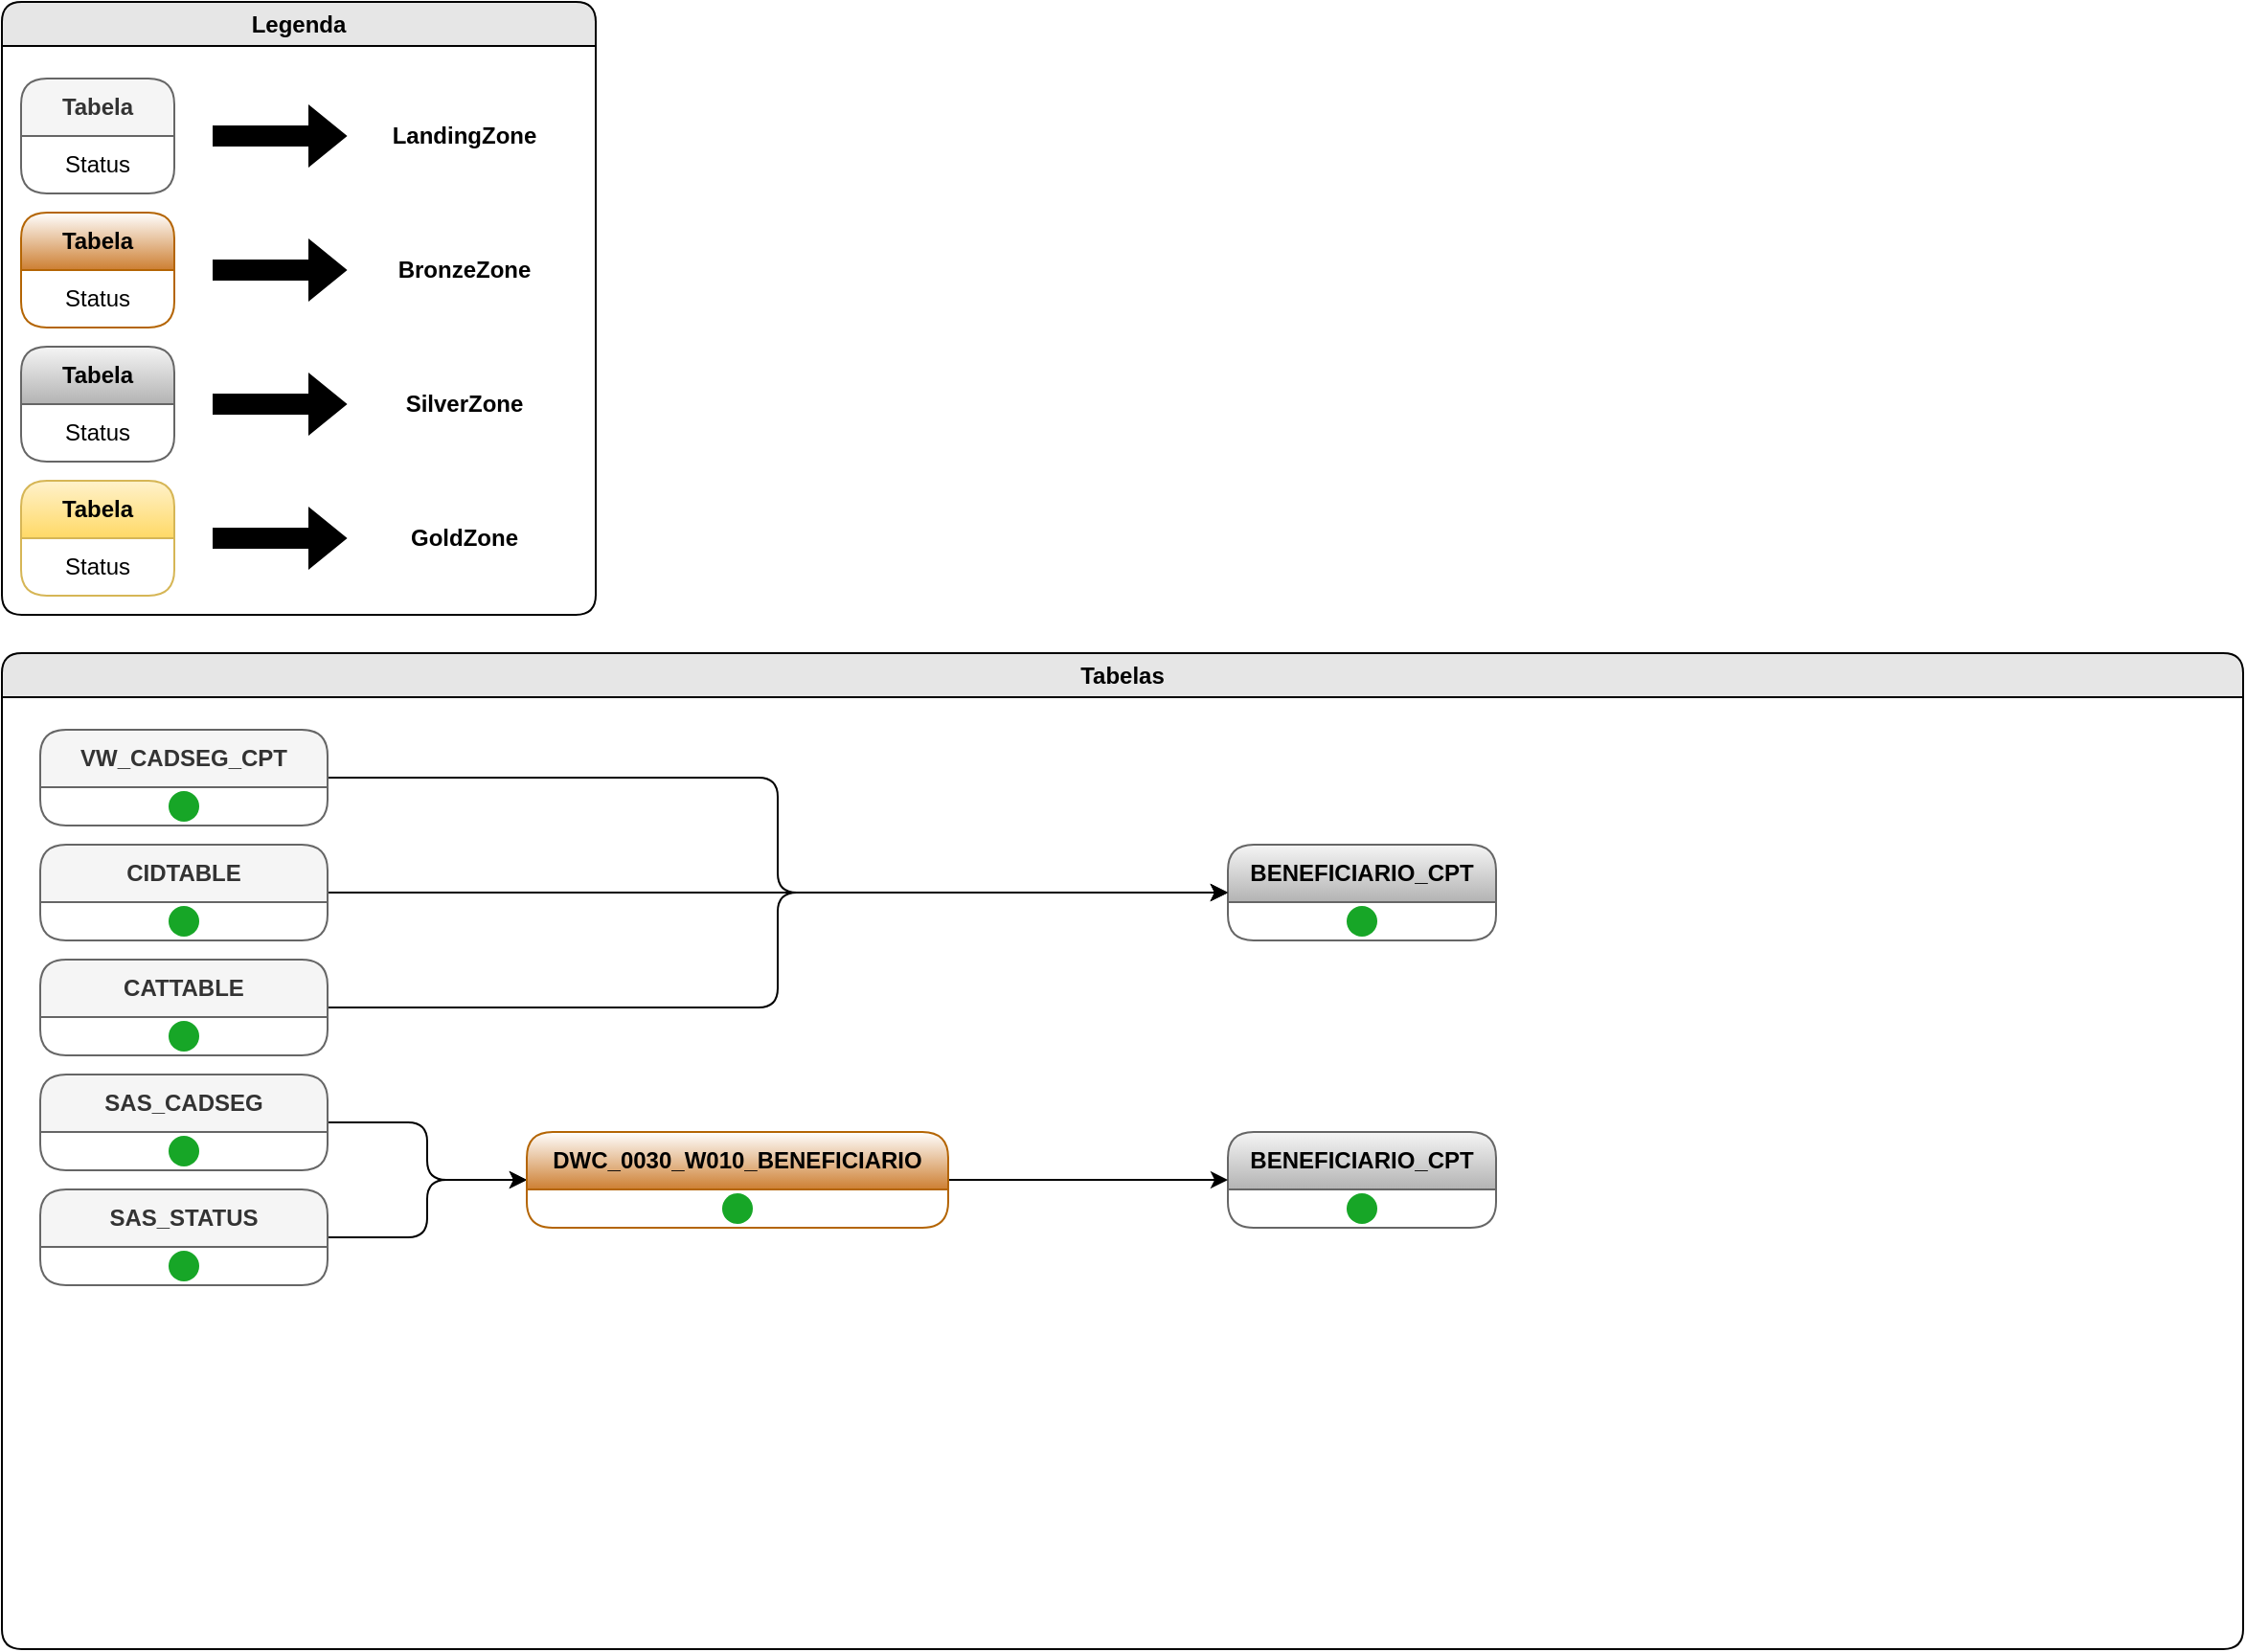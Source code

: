 <mxfile version="26.2.14">
  <diagram name="Página-1" id="uZQImiLDqvY5Ogg9PkUE">
    <mxGraphModel dx="1464" dy="832" grid="1" gridSize="10" guides="1" tooltips="1" connect="1" arrows="1" fold="1" page="1" pageScale="1" pageWidth="827" pageHeight="1169" math="0" shadow="0">
      <root>
        <mxCell id="0" />
        <mxCell id="1" parent="0" />
        <mxCell id="m03-V5paGQHoa6VUm2qM-88" value="Legenda" style="swimlane;whiteSpace=wrap;html=1;rounded=1;fillStyle=solid;strokeColor=default;align=center;verticalAlign=middle;fontFamily=Helvetica;fontSize=12;fontColor=default;fillColor=light-dark(#E6E6E6,#EDEDED);noLabel=0;container=1;dropTarget=1;collapsible=1;expand=1;" vertex="1" parent="1">
          <mxGeometry x="30" y="20" width="310" height="320" as="geometry">
            <mxRectangle x="30" y="20" width="90" height="30" as="alternateBounds" />
          </mxGeometry>
        </mxCell>
        <mxCell id="m03-V5paGQHoa6VUm2qM-89" value="&lt;b&gt;Tabela&lt;/b&gt;" style="swimlane;fontStyle=0;childLayout=stackLayout;horizontal=1;startSize=30;horizontalStack=0;resizeParent=1;resizeParentMax=0;resizeLast=0;collapsible=1;marginBottom=0;whiteSpace=wrap;html=1;rounded=1;fillStyle=solid;strokeColor=#666666;align=center;verticalAlign=middle;fontFamily=Helvetica;fontSize=12;fontColor=#333333;fillColor=#f5f5f5;" vertex="1" parent="m03-V5paGQHoa6VUm2qM-88">
          <mxGeometry x="10" y="40" width="80" height="60" as="geometry" />
        </mxCell>
        <mxCell id="m03-V5paGQHoa6VUm2qM-90" value="Status" style="text;align=center;verticalAlign=middle;spacingLeft=4;spacingRight=4;overflow=hidden;points=[[0,0.5],[1,0.5]];portConstraint=eastwest;rotatable=0;whiteSpace=wrap;html=1;fontFamily=Helvetica;fontSize=12;fillColor=none;" vertex="1" parent="m03-V5paGQHoa6VUm2qM-89">
          <mxGeometry y="30" width="80" height="30" as="geometry" />
        </mxCell>
        <mxCell id="m03-V5paGQHoa6VUm2qM-93" value="" style="shape=flexArrow;endArrow=classic;html=1;rounded=0;fontFamily=Helvetica;fontSize=12;fontColor=default;fillColor=#000000;fillStyle=solid;" edge="1" parent="m03-V5paGQHoa6VUm2qM-88">
          <mxGeometry width="50" height="50" relative="1" as="geometry">
            <mxPoint x="110" y="70" as="sourcePoint" />
            <mxPoint x="180" y="70" as="targetPoint" />
          </mxGeometry>
        </mxCell>
        <mxCell id="m03-V5paGQHoa6VUm2qM-94" value="LandingZone" style="text;strokeColor=none;fillColor=none;html=1;fontSize=12;fontStyle=1;verticalAlign=middle;align=center;fontFamily=Helvetica;fontColor=default;" vertex="1" parent="m03-V5paGQHoa6VUm2qM-88">
          <mxGeometry x="191" y="50" width="100" height="40" as="geometry" />
        </mxCell>
        <mxCell id="m03-V5paGQHoa6VUm2qM-97" value="&lt;b&gt;Tabela&lt;/b&gt;" style="swimlane;fontStyle=0;childLayout=stackLayout;horizontal=1;startSize=30;horizontalStack=0;resizeParent=1;resizeParentMax=0;resizeLast=0;collapsible=1;marginBottom=0;whiteSpace=wrap;html=1;rounded=1;fillStyle=hatch;strokeColor=#b46504;align=center;verticalAlign=middle;fontFamily=Helvetica;fontSize=12;fillColor=default;gradientColor=#CD7F32;" vertex="1" parent="m03-V5paGQHoa6VUm2qM-88">
          <mxGeometry x="10" y="110" width="80" height="60" as="geometry" />
        </mxCell>
        <mxCell id="m03-V5paGQHoa6VUm2qM-98" value="Status" style="text;strokeColor=none;fillColor=none;align=center;verticalAlign=middle;spacingLeft=4;spacingRight=4;overflow=hidden;points=[[0,0.5],[1,0.5]];portConstraint=eastwest;rotatable=0;whiteSpace=wrap;html=1;fontFamily=Helvetica;fontSize=12;fontColor=default;" vertex="1" parent="m03-V5paGQHoa6VUm2qM-97">
          <mxGeometry y="30" width="80" height="30" as="geometry" />
        </mxCell>
        <mxCell id="m03-V5paGQHoa6VUm2qM-99" value="" style="shape=flexArrow;endArrow=classic;html=1;rounded=0;fontFamily=Helvetica;fontSize=12;fontColor=default;fillColor=#000000;" edge="1" parent="m03-V5paGQHoa6VUm2qM-88">
          <mxGeometry width="50" height="50" relative="1" as="geometry">
            <mxPoint x="110" y="140" as="sourcePoint" />
            <mxPoint x="180" y="140" as="targetPoint" />
          </mxGeometry>
        </mxCell>
        <mxCell id="m03-V5paGQHoa6VUm2qM-100" value="BronzeZone" style="text;strokeColor=none;fillColor=none;html=1;fontSize=12;fontStyle=1;verticalAlign=middle;align=center;fontFamily=Helvetica;fontColor=default;" vertex="1" parent="m03-V5paGQHoa6VUm2qM-88">
          <mxGeometry x="191" y="120" width="100" height="40" as="geometry" />
        </mxCell>
        <mxCell id="m03-V5paGQHoa6VUm2qM-101" value="&lt;b&gt;Tabela&lt;/b&gt;" style="swimlane;fontStyle=0;childLayout=stackLayout;horizontal=1;startSize=30;horizontalStack=0;resizeParent=1;resizeParentMax=0;resizeLast=0;collapsible=1;marginBottom=0;whiteSpace=wrap;html=1;rounded=1;fillStyle=solid;strokeColor=#666666;align=center;verticalAlign=middle;fontFamily=Helvetica;fontSize=12;fillColor=#f5f5f5;gradientColor=#b3b3b3;" vertex="1" parent="m03-V5paGQHoa6VUm2qM-88">
          <mxGeometry x="10" y="180" width="80" height="60" as="geometry" />
        </mxCell>
        <mxCell id="m03-V5paGQHoa6VUm2qM-102" value="Status" style="text;strokeColor=none;fillColor=none;align=center;verticalAlign=middle;spacingLeft=4;spacingRight=4;overflow=hidden;points=[[0,0.5],[1,0.5]];portConstraint=eastwest;rotatable=0;whiteSpace=wrap;html=1;fontFamily=Helvetica;fontSize=12;fontColor=default;" vertex="1" parent="m03-V5paGQHoa6VUm2qM-101">
          <mxGeometry y="30" width="80" height="30" as="geometry" />
        </mxCell>
        <mxCell id="m03-V5paGQHoa6VUm2qM-103" value="" style="shape=flexArrow;endArrow=classic;html=1;rounded=0;fontFamily=Helvetica;fontSize=12;fontColor=default;strokeColor=#000000;fillColor=#000000;" edge="1" parent="m03-V5paGQHoa6VUm2qM-88">
          <mxGeometry width="50" height="50" relative="1" as="geometry">
            <mxPoint x="110" y="210" as="sourcePoint" />
            <mxPoint x="180" y="210" as="targetPoint" />
          </mxGeometry>
        </mxCell>
        <mxCell id="m03-V5paGQHoa6VUm2qM-104" value="SilverZone" style="text;strokeColor=none;fillColor=none;html=1;fontSize=12;fontStyle=1;verticalAlign=middle;align=center;fontFamily=Helvetica;fontColor=default;" vertex="1" parent="m03-V5paGQHoa6VUm2qM-88">
          <mxGeometry x="191" y="190" width="100" height="40" as="geometry" />
        </mxCell>
        <mxCell id="m03-V5paGQHoa6VUm2qM-105" value="&lt;b&gt;Tabela&lt;/b&gt;" style="swimlane;fontStyle=0;childLayout=stackLayout;horizontal=1;startSize=30;horizontalStack=0;resizeParent=1;resizeParentMax=0;resizeLast=0;collapsible=1;marginBottom=0;whiteSpace=wrap;html=1;rounded=1;fillStyle=hatch;strokeColor=#d6b656;align=center;verticalAlign=middle;fontFamily=Helvetica;fontSize=12;fillColor=#fff2cc;gradientColor=#ffd966;" vertex="1" parent="m03-V5paGQHoa6VUm2qM-88">
          <mxGeometry x="10" y="250" width="80" height="60" as="geometry" />
        </mxCell>
        <mxCell id="m03-V5paGQHoa6VUm2qM-106" value="Status" style="text;strokeColor=none;fillColor=none;align=center;verticalAlign=middle;spacingLeft=4;spacingRight=4;overflow=hidden;points=[[0,0.5],[1,0.5]];portConstraint=eastwest;rotatable=0;whiteSpace=wrap;html=1;fontFamily=Helvetica;fontSize=12;fontColor=default;" vertex="1" parent="m03-V5paGQHoa6VUm2qM-105">
          <mxGeometry y="30" width="80" height="30" as="geometry" />
        </mxCell>
        <mxCell id="m03-V5paGQHoa6VUm2qM-107" value="" style="shape=flexArrow;endArrow=classic;html=1;rounded=0;fontFamily=Helvetica;fontSize=12;fontColor=default;fillColor=#000000;" edge="1" parent="m03-V5paGQHoa6VUm2qM-88">
          <mxGeometry width="50" height="50" relative="1" as="geometry">
            <mxPoint x="110" y="280" as="sourcePoint" />
            <mxPoint x="180" y="280" as="targetPoint" />
          </mxGeometry>
        </mxCell>
        <mxCell id="m03-V5paGQHoa6VUm2qM-108" value="GoldZone" style="text;strokeColor=none;fillColor=none;html=1;fontSize=12;fontStyle=1;verticalAlign=middle;align=center;fontFamily=Helvetica;fontColor=default;" vertex="1" parent="m03-V5paGQHoa6VUm2qM-88">
          <mxGeometry x="191" y="260" width="100" height="40" as="geometry" />
        </mxCell>
        <mxCell id="m03-V5paGQHoa6VUm2qM-111" value="Tabelas" style="swimlane;whiteSpace=wrap;html=1;rounded=1;fillStyle=solid;strokeColor=default;align=center;verticalAlign=middle;fontFamily=Helvetica;fontSize=12;fontColor=default;fillColor=light-dark(#E6E6E6,#EDEDED);noLabel=0;container=1;dropTarget=1;collapsible=1;expand=1;" vertex="1" parent="1">
          <mxGeometry x="30" y="360" width="1170" height="520" as="geometry">
            <mxRectangle x="30" y="20" width="90" height="30" as="alternateBounds" />
          </mxGeometry>
        </mxCell>
        <mxCell id="m03-V5paGQHoa6VUm2qM-151" style="edgeStyle=elbowEdgeStyle;rounded=1;orthogonalLoop=1;jettySize=auto;html=1;entryX=0;entryY=0.5;entryDx=0;entryDy=0;fontFamily=Helvetica;fontSize=12;fontColor=default;curved=0;" edge="1" parent="m03-V5paGQHoa6VUm2qM-111" source="m03-V5paGQHoa6VUm2qM-132" target="m03-V5paGQHoa6VUm2qM-144">
          <mxGeometry relative="1" as="geometry" />
        </mxCell>
        <mxCell id="m03-V5paGQHoa6VUm2qM-132" value="&lt;b&gt;VW_CADSEG_CPT&lt;/b&gt;" style="swimlane;fontStyle=0;childLayout=stackLayout;horizontal=1;startSize=30;horizontalStack=0;resizeParent=1;resizeParentMax=0;resizeLast=0;collapsible=1;marginBottom=0;whiteSpace=wrap;html=1;rounded=1;fillStyle=solid;strokeColor=#666666;align=center;verticalAlign=middle;fontFamily=Helvetica;fontSize=12;fontColor=#333333;fillColor=#f5f5f5;" vertex="1" parent="m03-V5paGQHoa6VUm2qM-111">
          <mxGeometry x="20" y="40" width="150" height="50" as="geometry" />
        </mxCell>
        <mxCell id="m03-V5paGQHoa6VUm2qM-135" value="" style="shape=waypoint;sketch=0;fillStyle=solid;size=6;pointerEvents=1;points=[];fillColor=none;resizable=0;rotatable=0;perimeter=centerPerimeter;snapToPoint=1;rounded=1;strokeColor=light-dark(#17a627, #ededed);align=center;verticalAlign=middle;fontFamily=Helvetica;fontSize=12;fontColor=default;strokeWidth=6;" vertex="1" parent="m03-V5paGQHoa6VUm2qM-132">
          <mxGeometry y="30" width="150" height="20" as="geometry" />
        </mxCell>
        <mxCell id="m03-V5paGQHoa6VUm2qM-154" style="edgeStyle=elbowEdgeStyle;rounded=1;orthogonalLoop=1;jettySize=auto;html=1;entryX=0;entryY=0.5;entryDx=0;entryDy=0;fontFamily=Helvetica;fontSize=12;fontColor=default;curved=0;" edge="1" parent="m03-V5paGQHoa6VUm2qM-111" source="m03-V5paGQHoa6VUm2qM-140" target="m03-V5paGQHoa6VUm2qM-149">
          <mxGeometry relative="1" as="geometry" />
        </mxCell>
        <mxCell id="m03-V5paGQHoa6VUm2qM-140" value="&lt;b&gt;SAS_CADSEG&lt;/b&gt;" style="swimlane;fontStyle=0;childLayout=stackLayout;horizontal=1;startSize=30;horizontalStack=0;resizeParent=1;resizeParentMax=0;resizeLast=0;collapsible=1;marginBottom=0;whiteSpace=wrap;html=1;rounded=1;fillStyle=solid;strokeColor=#666666;align=center;verticalAlign=middle;fontFamily=Helvetica;fontSize=12;fontColor=#333333;fillColor=#f5f5f5;" vertex="1" parent="m03-V5paGQHoa6VUm2qM-111">
          <mxGeometry x="20" y="220" width="150" height="50" as="geometry" />
        </mxCell>
        <mxCell id="m03-V5paGQHoa6VUm2qM-141" value="" style="shape=waypoint;sketch=0;fillStyle=solid;size=6;pointerEvents=1;points=[];fillColor=none;resizable=0;rotatable=0;perimeter=centerPerimeter;snapToPoint=1;rounded=1;strokeColor=light-dark(#17a627, #ededed);align=center;verticalAlign=middle;fontFamily=Helvetica;fontSize=12;fontColor=default;strokeWidth=6;" vertex="1" parent="m03-V5paGQHoa6VUm2qM-140">
          <mxGeometry y="30" width="150" height="20" as="geometry" />
        </mxCell>
        <mxCell id="m03-V5paGQHoa6VUm2qM-155" style="edgeStyle=elbowEdgeStyle;rounded=1;orthogonalLoop=1;jettySize=auto;html=1;entryX=0;entryY=0.5;entryDx=0;entryDy=0;fontFamily=Helvetica;fontSize=12;fontColor=default;curved=0;" edge="1" parent="m03-V5paGQHoa6VUm2qM-111" source="m03-V5paGQHoa6VUm2qM-142" target="m03-V5paGQHoa6VUm2qM-149">
          <mxGeometry relative="1" as="geometry" />
        </mxCell>
        <mxCell id="m03-V5paGQHoa6VUm2qM-142" value="&lt;b&gt;SAS_STATUS&lt;/b&gt;" style="swimlane;fontStyle=0;childLayout=stackLayout;horizontal=1;startSize=30;horizontalStack=0;resizeParent=1;resizeParentMax=0;resizeLast=0;collapsible=1;marginBottom=0;whiteSpace=wrap;html=1;rounded=1;fillStyle=solid;strokeColor=#666666;align=center;verticalAlign=middle;fontFamily=Helvetica;fontSize=12;fontColor=#333333;fillColor=#f5f5f5;" vertex="1" parent="m03-V5paGQHoa6VUm2qM-111">
          <mxGeometry x="20" y="280" width="150" height="50" as="geometry" />
        </mxCell>
        <mxCell id="m03-V5paGQHoa6VUm2qM-143" value="" style="shape=waypoint;sketch=0;fillStyle=solid;size=6;pointerEvents=1;points=[];fillColor=none;resizable=0;rotatable=0;perimeter=centerPerimeter;snapToPoint=1;rounded=1;strokeColor=light-dark(#17a627, #ededed);align=center;verticalAlign=middle;fontFamily=Helvetica;fontSize=12;fontColor=default;strokeWidth=6;" vertex="1" parent="m03-V5paGQHoa6VUm2qM-142">
          <mxGeometry y="30" width="150" height="20" as="geometry" />
        </mxCell>
        <mxCell id="m03-V5paGQHoa6VUm2qM-144" value="&lt;b&gt;BENEFICIARIO_CPT&lt;/b&gt;" style="swimlane;fontStyle=0;childLayout=stackLayout;horizontal=1;startSize=30;horizontalStack=0;resizeParent=1;resizeParentMax=0;resizeLast=0;collapsible=1;marginBottom=0;whiteSpace=wrap;html=1;rounded=1;fillStyle=solid;strokeColor=#666666;align=center;verticalAlign=middle;fontFamily=Helvetica;fontSize=12;fillColor=#f5f5f5;gradientColor=#b3b3b3;" vertex="1" parent="m03-V5paGQHoa6VUm2qM-111">
          <mxGeometry x="640" y="100" width="140" height="50" as="geometry" />
        </mxCell>
        <mxCell id="m03-V5paGQHoa6VUm2qM-146" value="" style="shape=waypoint;sketch=0;fillStyle=solid;size=6;pointerEvents=1;points=[];fillColor=none;resizable=0;rotatable=0;perimeter=centerPerimeter;snapToPoint=1;rounded=1;strokeColor=light-dark(#17a627, #ededed);align=center;verticalAlign=middle;fontFamily=Helvetica;fontSize=12;fontColor=default;strokeWidth=6;" vertex="1" parent="m03-V5paGQHoa6VUm2qM-144">
          <mxGeometry y="30" width="140" height="20" as="geometry" />
        </mxCell>
        <mxCell id="m03-V5paGQHoa6VUm2qM-147" value="&lt;b&gt;BENEFICIARIO_CPT&lt;/b&gt;" style="swimlane;fontStyle=0;childLayout=stackLayout;horizontal=1;startSize=30;horizontalStack=0;resizeParent=1;resizeParentMax=0;resizeLast=0;collapsible=1;marginBottom=0;whiteSpace=wrap;html=1;rounded=1;fillStyle=solid;strokeColor=#666666;align=center;verticalAlign=middle;fontFamily=Helvetica;fontSize=12;fillColor=#f5f5f5;gradientColor=#b3b3b3;" vertex="1" parent="m03-V5paGQHoa6VUm2qM-111">
          <mxGeometry x="640" y="250" width="140" height="50" as="geometry" />
        </mxCell>
        <mxCell id="m03-V5paGQHoa6VUm2qM-148" value="" style="shape=waypoint;sketch=0;fillStyle=solid;size=6;pointerEvents=1;points=[];fillColor=none;resizable=0;rotatable=0;perimeter=centerPerimeter;snapToPoint=1;rounded=1;strokeColor=light-dark(#17a627, #ededed);align=center;verticalAlign=middle;fontFamily=Helvetica;fontSize=12;fontColor=default;strokeWidth=6;" vertex="1" parent="m03-V5paGQHoa6VUm2qM-147">
          <mxGeometry y="30" width="140" height="20" as="geometry" />
        </mxCell>
        <mxCell id="m03-V5paGQHoa6VUm2qM-156" style="edgeStyle=elbowEdgeStyle;rounded=1;orthogonalLoop=1;jettySize=auto;html=1;entryX=0;entryY=0.5;entryDx=0;entryDy=0;fontFamily=Helvetica;fontSize=12;fontColor=default;curved=0;" edge="1" parent="m03-V5paGQHoa6VUm2qM-111" source="m03-V5paGQHoa6VUm2qM-149" target="m03-V5paGQHoa6VUm2qM-147">
          <mxGeometry relative="1" as="geometry" />
        </mxCell>
        <mxCell id="m03-V5paGQHoa6VUm2qM-149" value="&lt;b&gt;DWC_0030_W010_BENEFICIARIO&lt;/b&gt;" style="swimlane;fontStyle=0;childLayout=stackLayout;horizontal=1;startSize=30;horizontalStack=0;resizeParent=1;resizeParentMax=0;resizeLast=0;collapsible=1;marginBottom=0;whiteSpace=wrap;html=1;rounded=1;fillStyle=hatch;strokeColor=#b46504;align=center;verticalAlign=middle;fontFamily=Helvetica;fontSize=12;fillColor=default;gradientColor=#CD7F32;" vertex="1" parent="m03-V5paGQHoa6VUm2qM-111">
          <mxGeometry x="274" y="250" width="220" height="50" as="geometry" />
        </mxCell>
        <mxCell id="m03-V5paGQHoa6VUm2qM-157" value="" style="shape=waypoint;sketch=0;fillStyle=solid;size=6;pointerEvents=1;points=[];fillColor=none;resizable=0;rotatable=0;perimeter=centerPerimeter;snapToPoint=1;rounded=1;strokeColor=light-dark(#17a627, #ededed);align=center;verticalAlign=middle;fontFamily=Helvetica;fontSize=12;fontColor=default;strokeWidth=6;" vertex="1" parent="m03-V5paGQHoa6VUm2qM-149">
          <mxGeometry y="30" width="220" height="20" as="geometry" />
        </mxCell>
        <mxCell id="m03-V5paGQHoa6VUm2qM-152" style="edgeStyle=elbowEdgeStyle;rounded=1;orthogonalLoop=1;jettySize=auto;html=1;fontFamily=Helvetica;fontSize=12;fontColor=default;curved=0;" edge="1" parent="1" source="m03-V5paGQHoa6VUm2qM-136">
          <mxGeometry relative="1" as="geometry">
            <mxPoint x="670" y="485" as="targetPoint" />
          </mxGeometry>
        </mxCell>
        <mxCell id="m03-V5paGQHoa6VUm2qM-136" value="&lt;b&gt;CIDTABLE&lt;/b&gt;" style="swimlane;fontStyle=0;childLayout=stackLayout;horizontal=1;startSize=30;horizontalStack=0;resizeParent=1;resizeParentMax=0;resizeLast=0;collapsible=1;marginBottom=0;whiteSpace=wrap;html=1;rounded=1;fillStyle=solid;strokeColor=#666666;align=center;verticalAlign=middle;fontFamily=Helvetica;fontSize=12;fontColor=#333333;fillColor=#f5f5f5;" vertex="1" parent="1">
          <mxGeometry x="50" y="460" width="150" height="50" as="geometry" />
        </mxCell>
        <mxCell id="m03-V5paGQHoa6VUm2qM-137" value="" style="shape=waypoint;sketch=0;fillStyle=solid;size=6;pointerEvents=1;points=[];fillColor=none;resizable=0;rotatable=0;perimeter=centerPerimeter;snapToPoint=1;rounded=1;strokeColor=light-dark(#17a627, #ededed);align=center;verticalAlign=middle;fontFamily=Helvetica;fontSize=12;fontColor=default;strokeWidth=6;" vertex="1" parent="m03-V5paGQHoa6VUm2qM-136">
          <mxGeometry y="30" width="150" height="20" as="geometry" />
        </mxCell>
        <mxCell id="m03-V5paGQHoa6VUm2qM-153" style="edgeStyle=elbowEdgeStyle;rounded=1;orthogonalLoop=1;jettySize=auto;html=1;entryX=0;entryY=0.5;entryDx=0;entryDy=0;fontFamily=Helvetica;fontSize=12;fontColor=default;curved=0;" edge="1" parent="1" source="m03-V5paGQHoa6VUm2qM-138" target="m03-V5paGQHoa6VUm2qM-144">
          <mxGeometry relative="1" as="geometry" />
        </mxCell>
        <mxCell id="m03-V5paGQHoa6VUm2qM-138" value="&lt;b&gt;CATTABLE&lt;/b&gt;" style="swimlane;fontStyle=0;childLayout=stackLayout;horizontal=1;startSize=30;horizontalStack=0;resizeParent=1;resizeParentMax=0;resizeLast=0;collapsible=1;marginBottom=0;whiteSpace=wrap;html=1;rounded=1;fillStyle=solid;strokeColor=#666666;align=center;verticalAlign=middle;fontFamily=Helvetica;fontSize=12;fontColor=#333333;fillColor=#f5f5f5;" vertex="1" parent="1">
          <mxGeometry x="50" y="520" width="150" height="50" as="geometry" />
        </mxCell>
        <mxCell id="m03-V5paGQHoa6VUm2qM-139" value="" style="shape=waypoint;sketch=0;fillStyle=solid;size=6;pointerEvents=1;points=[];fillColor=none;resizable=0;rotatable=0;perimeter=centerPerimeter;snapToPoint=1;rounded=1;strokeColor=light-dark(#17a627, #ededed);align=center;verticalAlign=middle;fontFamily=Helvetica;fontSize=12;fontColor=default;strokeWidth=6;" vertex="1" parent="m03-V5paGQHoa6VUm2qM-138">
          <mxGeometry y="30" width="150" height="20" as="geometry" />
        </mxCell>
      </root>
    </mxGraphModel>
  </diagram>
</mxfile>
